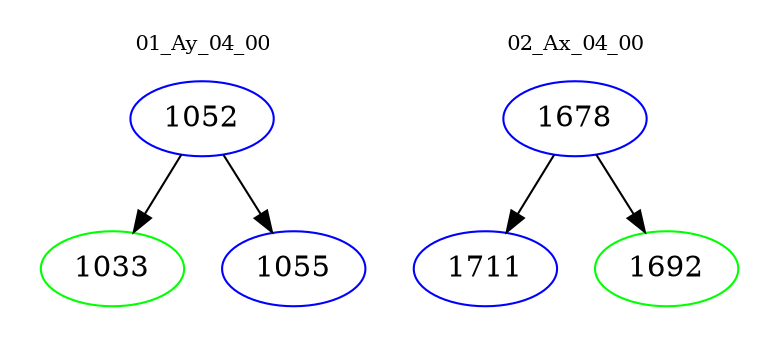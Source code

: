 digraph{
subgraph cluster_0 {
color = white
label = "01_Ay_04_00";
fontsize=10;
T0_1052 [label="1052", color="blue"]
T0_1052 -> T0_1033 [color="black"]
T0_1033 [label="1033", color="green"]
T0_1052 -> T0_1055 [color="black"]
T0_1055 [label="1055", color="blue"]
}
subgraph cluster_1 {
color = white
label = "02_Ax_04_00";
fontsize=10;
T1_1678 [label="1678", color="blue"]
T1_1678 -> T1_1711 [color="black"]
T1_1711 [label="1711", color="blue"]
T1_1678 -> T1_1692 [color="black"]
T1_1692 [label="1692", color="green"]
}
}
